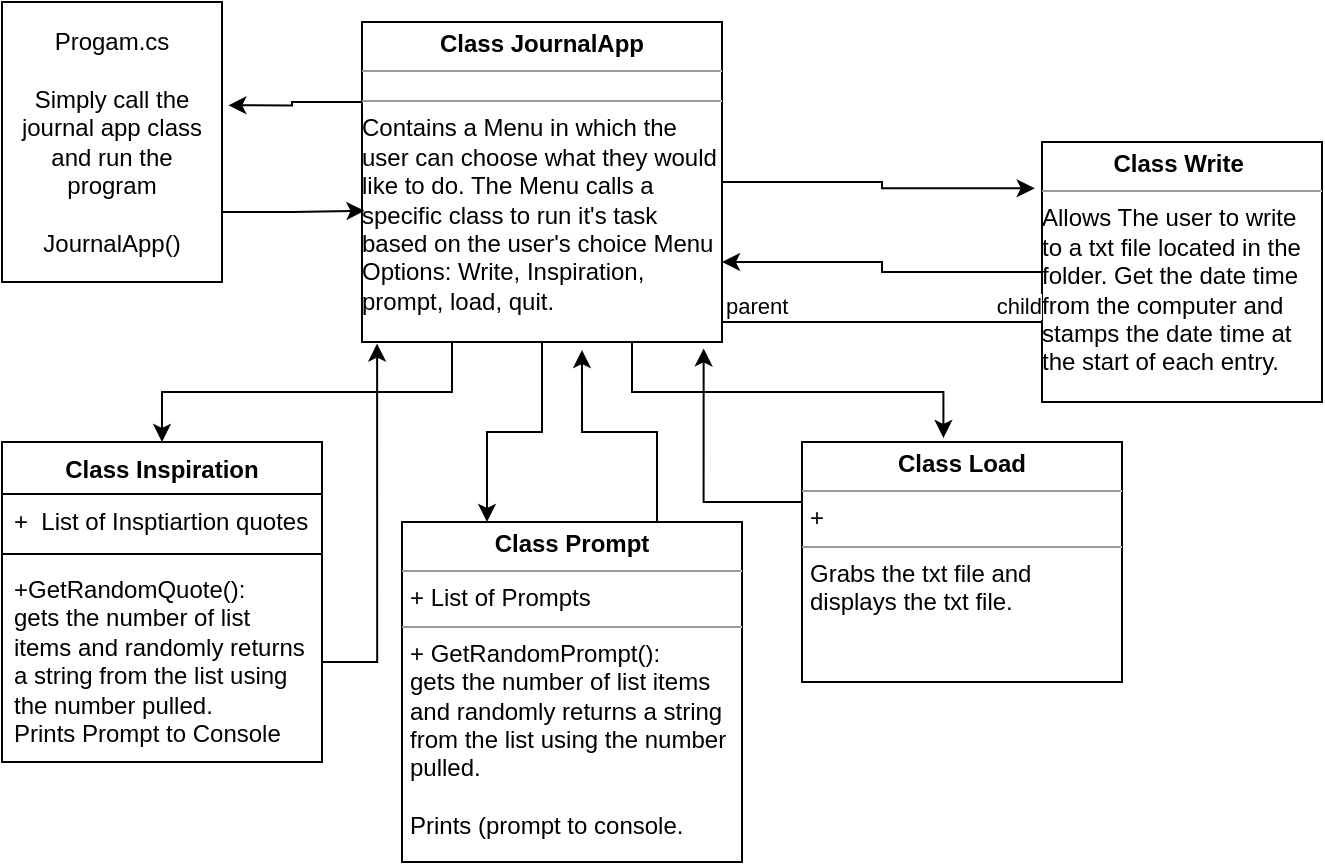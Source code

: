 <mxfile version="23.1.6" type="github">
  <diagram name="Page-1" id="fscKUlE55EIPMowpRUfn">
    <mxGraphModel dx="1290" dy="522" grid="1" gridSize="10" guides="1" tooltips="1" connect="1" arrows="1" fold="1" page="1" pageScale="1" pageWidth="850" pageHeight="1100" math="0" shadow="0">
      <root>
        <mxCell id="0" />
        <mxCell id="1" parent="0" />
        <mxCell id="jjaBcMODo1sXCqKxSagP-1" value="Progam.cs&lt;br&gt;&lt;br&gt;Simply call the journal app class and run the program&lt;br&gt;&lt;br&gt;JournalApp()" style="html=1;whiteSpace=wrap;" vertex="1" parent="1">
          <mxGeometry x="80" y="60" width="110" height="140" as="geometry" />
        </mxCell>
        <mxCell id="jjaBcMODo1sXCqKxSagP-22" style="edgeStyle=orthogonalEdgeStyle;rounded=0;orthogonalLoop=1;jettySize=auto;html=1;exitX=0.25;exitY=1;exitDx=0;exitDy=0;" edge="1" parent="1" source="jjaBcMODo1sXCqKxSagP-2" target="jjaBcMODo1sXCqKxSagP-6">
          <mxGeometry relative="1" as="geometry" />
        </mxCell>
        <mxCell id="jjaBcMODo1sXCqKxSagP-23" style="edgeStyle=orthogonalEdgeStyle;rounded=0;orthogonalLoop=1;jettySize=auto;html=1;exitX=0.5;exitY=1;exitDx=0;exitDy=0;entryX=0.25;entryY=0;entryDx=0;entryDy=0;" edge="1" parent="1" source="jjaBcMODo1sXCqKxSagP-2" target="jjaBcMODo1sXCqKxSagP-13">
          <mxGeometry relative="1" as="geometry" />
        </mxCell>
        <mxCell id="jjaBcMODo1sXCqKxSagP-2" value="&lt;p style=&quot;margin:0px;margin-top:4px;text-align:center;&quot;&gt;&lt;b&gt;Class JournalApp&lt;/b&gt;&lt;/p&gt;&lt;hr size=&quot;1&quot;&gt;&lt;div style=&quot;height:2px;&quot;&gt;&lt;/div&gt;&lt;hr size=&quot;1&quot;&gt;&lt;div style=&quot;height:2px;&quot;&gt;Contains a Menu in which the user can choose what they would like to do. The Menu calls a specific class to run it&#39;s task based on the user&#39;s choice Menu Options: Write, Inspiration, prompt, load, quit.&amp;nbsp;&lt;/div&gt;" style="verticalAlign=top;align=left;overflow=fill;html=1;whiteSpace=wrap;" vertex="1" parent="1">
          <mxGeometry x="260" y="70" width="180" height="160" as="geometry" />
        </mxCell>
        <mxCell id="jjaBcMODo1sXCqKxSagP-30" style="edgeStyle=orthogonalEdgeStyle;rounded=0;orthogonalLoop=1;jettySize=auto;html=1;entryX=1;entryY=0.75;entryDx=0;entryDy=0;" edge="1" parent="1" source="jjaBcMODo1sXCqKxSagP-3" target="jjaBcMODo1sXCqKxSagP-2">
          <mxGeometry relative="1" as="geometry" />
        </mxCell>
        <mxCell id="jjaBcMODo1sXCqKxSagP-3" value="&lt;p style=&quot;margin:0px;margin-top:4px;text-align:center;&quot;&gt;&lt;b&gt;Class Write&amp;nbsp;&lt;/b&gt;&lt;/p&gt;&lt;hr size=&quot;1&quot;&gt;&lt;div style=&quot;height:2px;&quot;&gt;Allows The user to write to a txt file located in the folder. Get the date time from the computer and stamps the date time at the start of each entry.&amp;nbsp;&amp;nbsp;&lt;br&gt;&lt;/div&gt;" style="verticalAlign=top;align=left;overflow=fill;html=1;whiteSpace=wrap;" vertex="1" parent="1">
          <mxGeometry x="600" y="130" width="140" height="130" as="geometry" />
        </mxCell>
        <mxCell id="jjaBcMODo1sXCqKxSagP-6" value="Class Inspiration" style="swimlane;fontStyle=1;align=center;verticalAlign=top;childLayout=stackLayout;horizontal=1;startSize=26;horizontalStack=0;resizeParent=1;resizeParentMax=0;resizeLast=0;collapsible=1;marginBottom=0;whiteSpace=wrap;html=1;" vertex="1" parent="1">
          <mxGeometry x="80" y="280" width="160" height="160" as="geometry" />
        </mxCell>
        <mxCell id="jjaBcMODo1sXCqKxSagP-7" value="+&amp;nbsp; List of Insptiartion quotes" style="text;strokeColor=none;fillColor=none;align=left;verticalAlign=top;spacingLeft=4;spacingRight=4;overflow=hidden;rotatable=0;points=[[0,0.5],[1,0.5]];portConstraint=eastwest;whiteSpace=wrap;html=1;" vertex="1" parent="jjaBcMODo1sXCqKxSagP-6">
          <mxGeometry y="26" width="160" height="26" as="geometry" />
        </mxCell>
        <mxCell id="jjaBcMODo1sXCqKxSagP-8" value="" style="line;strokeWidth=1;fillColor=none;align=left;verticalAlign=middle;spacingTop=-1;spacingLeft=3;spacingRight=3;rotatable=0;labelPosition=right;points=[];portConstraint=eastwest;strokeColor=inherit;" vertex="1" parent="jjaBcMODo1sXCqKxSagP-6">
          <mxGeometry y="52" width="160" height="8" as="geometry" />
        </mxCell>
        <mxCell id="jjaBcMODo1sXCqKxSagP-9" value="+GetRandomQuote():&lt;br&gt;gets the number of list items and randomly returns a string from the list using the number pulled.&amp;nbsp;&lt;br&gt;Prints Prompt to Console&lt;br&gt;&lt;div&gt;&lt;br&gt;&lt;/div&gt;" style="text;strokeColor=none;fillColor=none;align=left;verticalAlign=top;spacingLeft=4;spacingRight=4;overflow=hidden;rotatable=0;points=[[0,0.5],[1,0.5]];portConstraint=eastwest;whiteSpace=wrap;html=1;" vertex="1" parent="jjaBcMODo1sXCqKxSagP-6">
          <mxGeometry y="60" width="160" height="100" as="geometry" />
        </mxCell>
        <mxCell id="jjaBcMODo1sXCqKxSagP-13" value="&lt;p style=&quot;margin:0px;margin-top:4px;text-align:center;&quot;&gt;&lt;b&gt;Class Prompt&lt;/b&gt;&lt;/p&gt;&lt;hr size=&quot;1&quot;&gt;&lt;p style=&quot;margin:0px;margin-left:4px;&quot;&gt;+ List of Prompts&lt;/p&gt;&lt;hr size=&quot;1&quot;&gt;&lt;p style=&quot;margin:0px;margin-left:4px;&quot;&gt;+ GetRandomPrompt():&lt;/p&gt;&lt;p style=&quot;margin:0px;margin-left:4px;&quot;&gt;gets the number of list items and randomly returns a string from the list using the number pulled.&amp;nbsp;&lt;/p&gt;&lt;p style=&quot;margin:0px;margin-left:4px;&quot;&gt;&lt;br&gt;&lt;/p&gt;&lt;p style=&quot;margin:0px;margin-left:4px;&quot;&gt;Prints (prompt to console.&lt;/p&gt;" style="verticalAlign=top;align=left;overflow=fill;html=1;whiteSpace=wrap;" vertex="1" parent="1">
          <mxGeometry x="280" y="320" width="170" height="170" as="geometry" />
        </mxCell>
        <mxCell id="jjaBcMODo1sXCqKxSagP-14" value="&lt;p style=&quot;margin:0px;margin-top:4px;text-align:center;&quot;&gt;&lt;b&gt;Class Load&lt;/b&gt;&lt;/p&gt;&lt;hr size=&quot;1&quot;&gt;&lt;p style=&quot;margin:0px;margin-left:4px;&quot;&gt;+&amp;nbsp;&lt;/p&gt;&lt;hr size=&quot;1&quot;&gt;&lt;p style=&quot;margin:0px;margin-left:4px;&quot;&gt;Grabs the txt file and displays the txt file.&amp;nbsp;&lt;/p&gt;" style="verticalAlign=top;align=left;overflow=fill;html=1;whiteSpace=wrap;" vertex="1" parent="1">
          <mxGeometry x="480" y="280" width="160" height="120" as="geometry" />
        </mxCell>
        <mxCell id="jjaBcMODo1sXCqKxSagP-15" value="" style="endArrow=none;html=1;edgeStyle=orthogonalEdgeStyle;rounded=0;" edge="1" parent="1">
          <mxGeometry relative="1" as="geometry">
            <mxPoint x="440" y="220" as="sourcePoint" />
            <mxPoint x="600" y="220" as="targetPoint" />
          </mxGeometry>
        </mxCell>
        <mxCell id="jjaBcMODo1sXCqKxSagP-16" value="parent" style="edgeLabel;resizable=0;html=1;align=left;verticalAlign=bottom;" connectable="0" vertex="1" parent="jjaBcMODo1sXCqKxSagP-15">
          <mxGeometry x="-1" relative="1" as="geometry" />
        </mxCell>
        <mxCell id="jjaBcMODo1sXCqKxSagP-17" value="child" style="edgeLabel;resizable=0;html=1;align=right;verticalAlign=bottom;" connectable="0" vertex="1" parent="jjaBcMODo1sXCqKxSagP-15">
          <mxGeometry x="1" relative="1" as="geometry" />
        </mxCell>
        <mxCell id="jjaBcMODo1sXCqKxSagP-24" style="edgeStyle=orthogonalEdgeStyle;rounded=0;orthogonalLoop=1;jettySize=auto;html=1;exitX=0.75;exitY=1;exitDx=0;exitDy=0;entryX=0.442;entryY=-0.017;entryDx=0;entryDy=0;entryPerimeter=0;" edge="1" parent="1" source="jjaBcMODo1sXCqKxSagP-2" target="jjaBcMODo1sXCqKxSagP-14">
          <mxGeometry relative="1" as="geometry" />
        </mxCell>
        <mxCell id="jjaBcMODo1sXCqKxSagP-29" style="edgeStyle=orthogonalEdgeStyle;rounded=0;orthogonalLoop=1;jettySize=auto;html=1;exitX=1;exitY=0.5;exitDx=0;exitDy=0;entryX=-0.026;entryY=0.178;entryDx=0;entryDy=0;entryPerimeter=0;" edge="1" parent="1" source="jjaBcMODo1sXCqKxSagP-2" target="jjaBcMODo1sXCqKxSagP-3">
          <mxGeometry relative="1" as="geometry" />
        </mxCell>
        <mxCell id="jjaBcMODo1sXCqKxSagP-31" style="edgeStyle=orthogonalEdgeStyle;rounded=0;orthogonalLoop=1;jettySize=auto;html=1;exitX=1;exitY=0.5;exitDx=0;exitDy=0;entryX=0.042;entryY=1.005;entryDx=0;entryDy=0;entryPerimeter=0;" edge="1" parent="1" source="jjaBcMODo1sXCqKxSagP-9" target="jjaBcMODo1sXCqKxSagP-2">
          <mxGeometry relative="1" as="geometry" />
        </mxCell>
        <mxCell id="jjaBcMODo1sXCqKxSagP-32" style="edgeStyle=orthogonalEdgeStyle;rounded=0;orthogonalLoop=1;jettySize=auto;html=1;exitX=0.75;exitY=0;exitDx=0;exitDy=0;entryX=0.611;entryY=1.025;entryDx=0;entryDy=0;entryPerimeter=0;" edge="1" parent="1" source="jjaBcMODo1sXCqKxSagP-13" target="jjaBcMODo1sXCqKxSagP-2">
          <mxGeometry relative="1" as="geometry" />
        </mxCell>
        <mxCell id="jjaBcMODo1sXCqKxSagP-33" style="edgeStyle=orthogonalEdgeStyle;rounded=0;orthogonalLoop=1;jettySize=auto;html=1;exitX=0;exitY=0.25;exitDx=0;exitDy=0;entryX=0.949;entryY=1.02;entryDx=0;entryDy=0;entryPerimeter=0;" edge="1" parent="1" source="jjaBcMODo1sXCqKxSagP-14" target="jjaBcMODo1sXCqKxSagP-2">
          <mxGeometry relative="1" as="geometry" />
        </mxCell>
        <mxCell id="jjaBcMODo1sXCqKxSagP-34" style="edgeStyle=orthogonalEdgeStyle;rounded=0;orthogonalLoop=1;jettySize=auto;html=1;exitX=1;exitY=0.75;exitDx=0;exitDy=0;entryX=0.007;entryY=0.59;entryDx=0;entryDy=0;entryPerimeter=0;" edge="1" parent="1" source="jjaBcMODo1sXCqKxSagP-1" target="jjaBcMODo1sXCqKxSagP-2">
          <mxGeometry relative="1" as="geometry" />
        </mxCell>
        <mxCell id="jjaBcMODo1sXCqKxSagP-35" style="edgeStyle=orthogonalEdgeStyle;rounded=0;orthogonalLoop=1;jettySize=auto;html=1;exitX=0;exitY=0.25;exitDx=0;exitDy=0;entryX=1.029;entryY=0.369;entryDx=0;entryDy=0;entryPerimeter=0;" edge="1" parent="1" source="jjaBcMODo1sXCqKxSagP-2" target="jjaBcMODo1sXCqKxSagP-1">
          <mxGeometry relative="1" as="geometry" />
        </mxCell>
      </root>
    </mxGraphModel>
  </diagram>
</mxfile>
